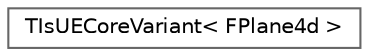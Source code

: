 digraph "Graphical Class Hierarchy"
{
 // INTERACTIVE_SVG=YES
 // LATEX_PDF_SIZE
  bgcolor="transparent";
  edge [fontname=Helvetica,fontsize=10,labelfontname=Helvetica,labelfontsize=10];
  node [fontname=Helvetica,fontsize=10,shape=box,height=0.2,width=0.4];
  rankdir="LR";
  Node0 [id="Node000000",label="TIsUECoreVariant\< FPlane4d \>",height=0.2,width=0.4,color="grey40", fillcolor="white", style="filled",URL="$db/da0/structTIsUECoreVariant_3_01FPlane4d_01_4.html",tooltip=" "];
}
